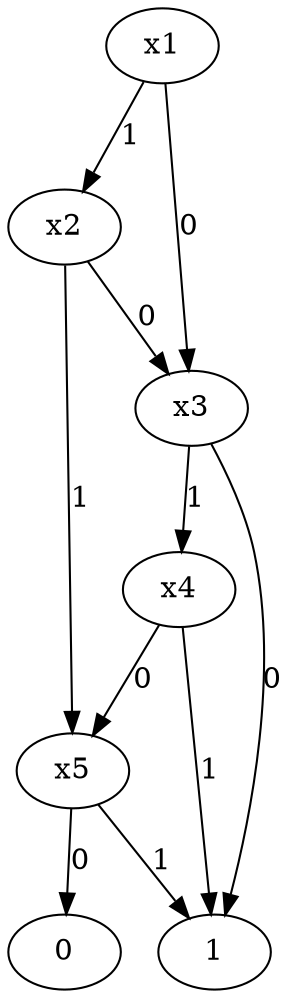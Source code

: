 digraph G {
    size = "5,7";
    18 [ label = "x1"];
    18 -> 17 [ label = "1" ];
    18 -> 16 [ label = "0" ];
    17 [ label = "x2"];
    17 -> 14 [ label = "1" ];
    17 -> 16 [ label = "0" ];
    14 [ label = "x5"];
    14 -> 1 [ label = "1" ];
    14 -> 0 [ label = "0" ];
    16 [ label = "x3"];
    16 -> 15 [ label = "1" ];
    16 -> 1 [ label = "0" ];
    15 [ label = "x4"];
    15 -> 1 [ label = "1" ];
    15 -> 14 [ label = "0" ];
    0 [ label = "0" ];
    1 [ label = "1" ];
}

